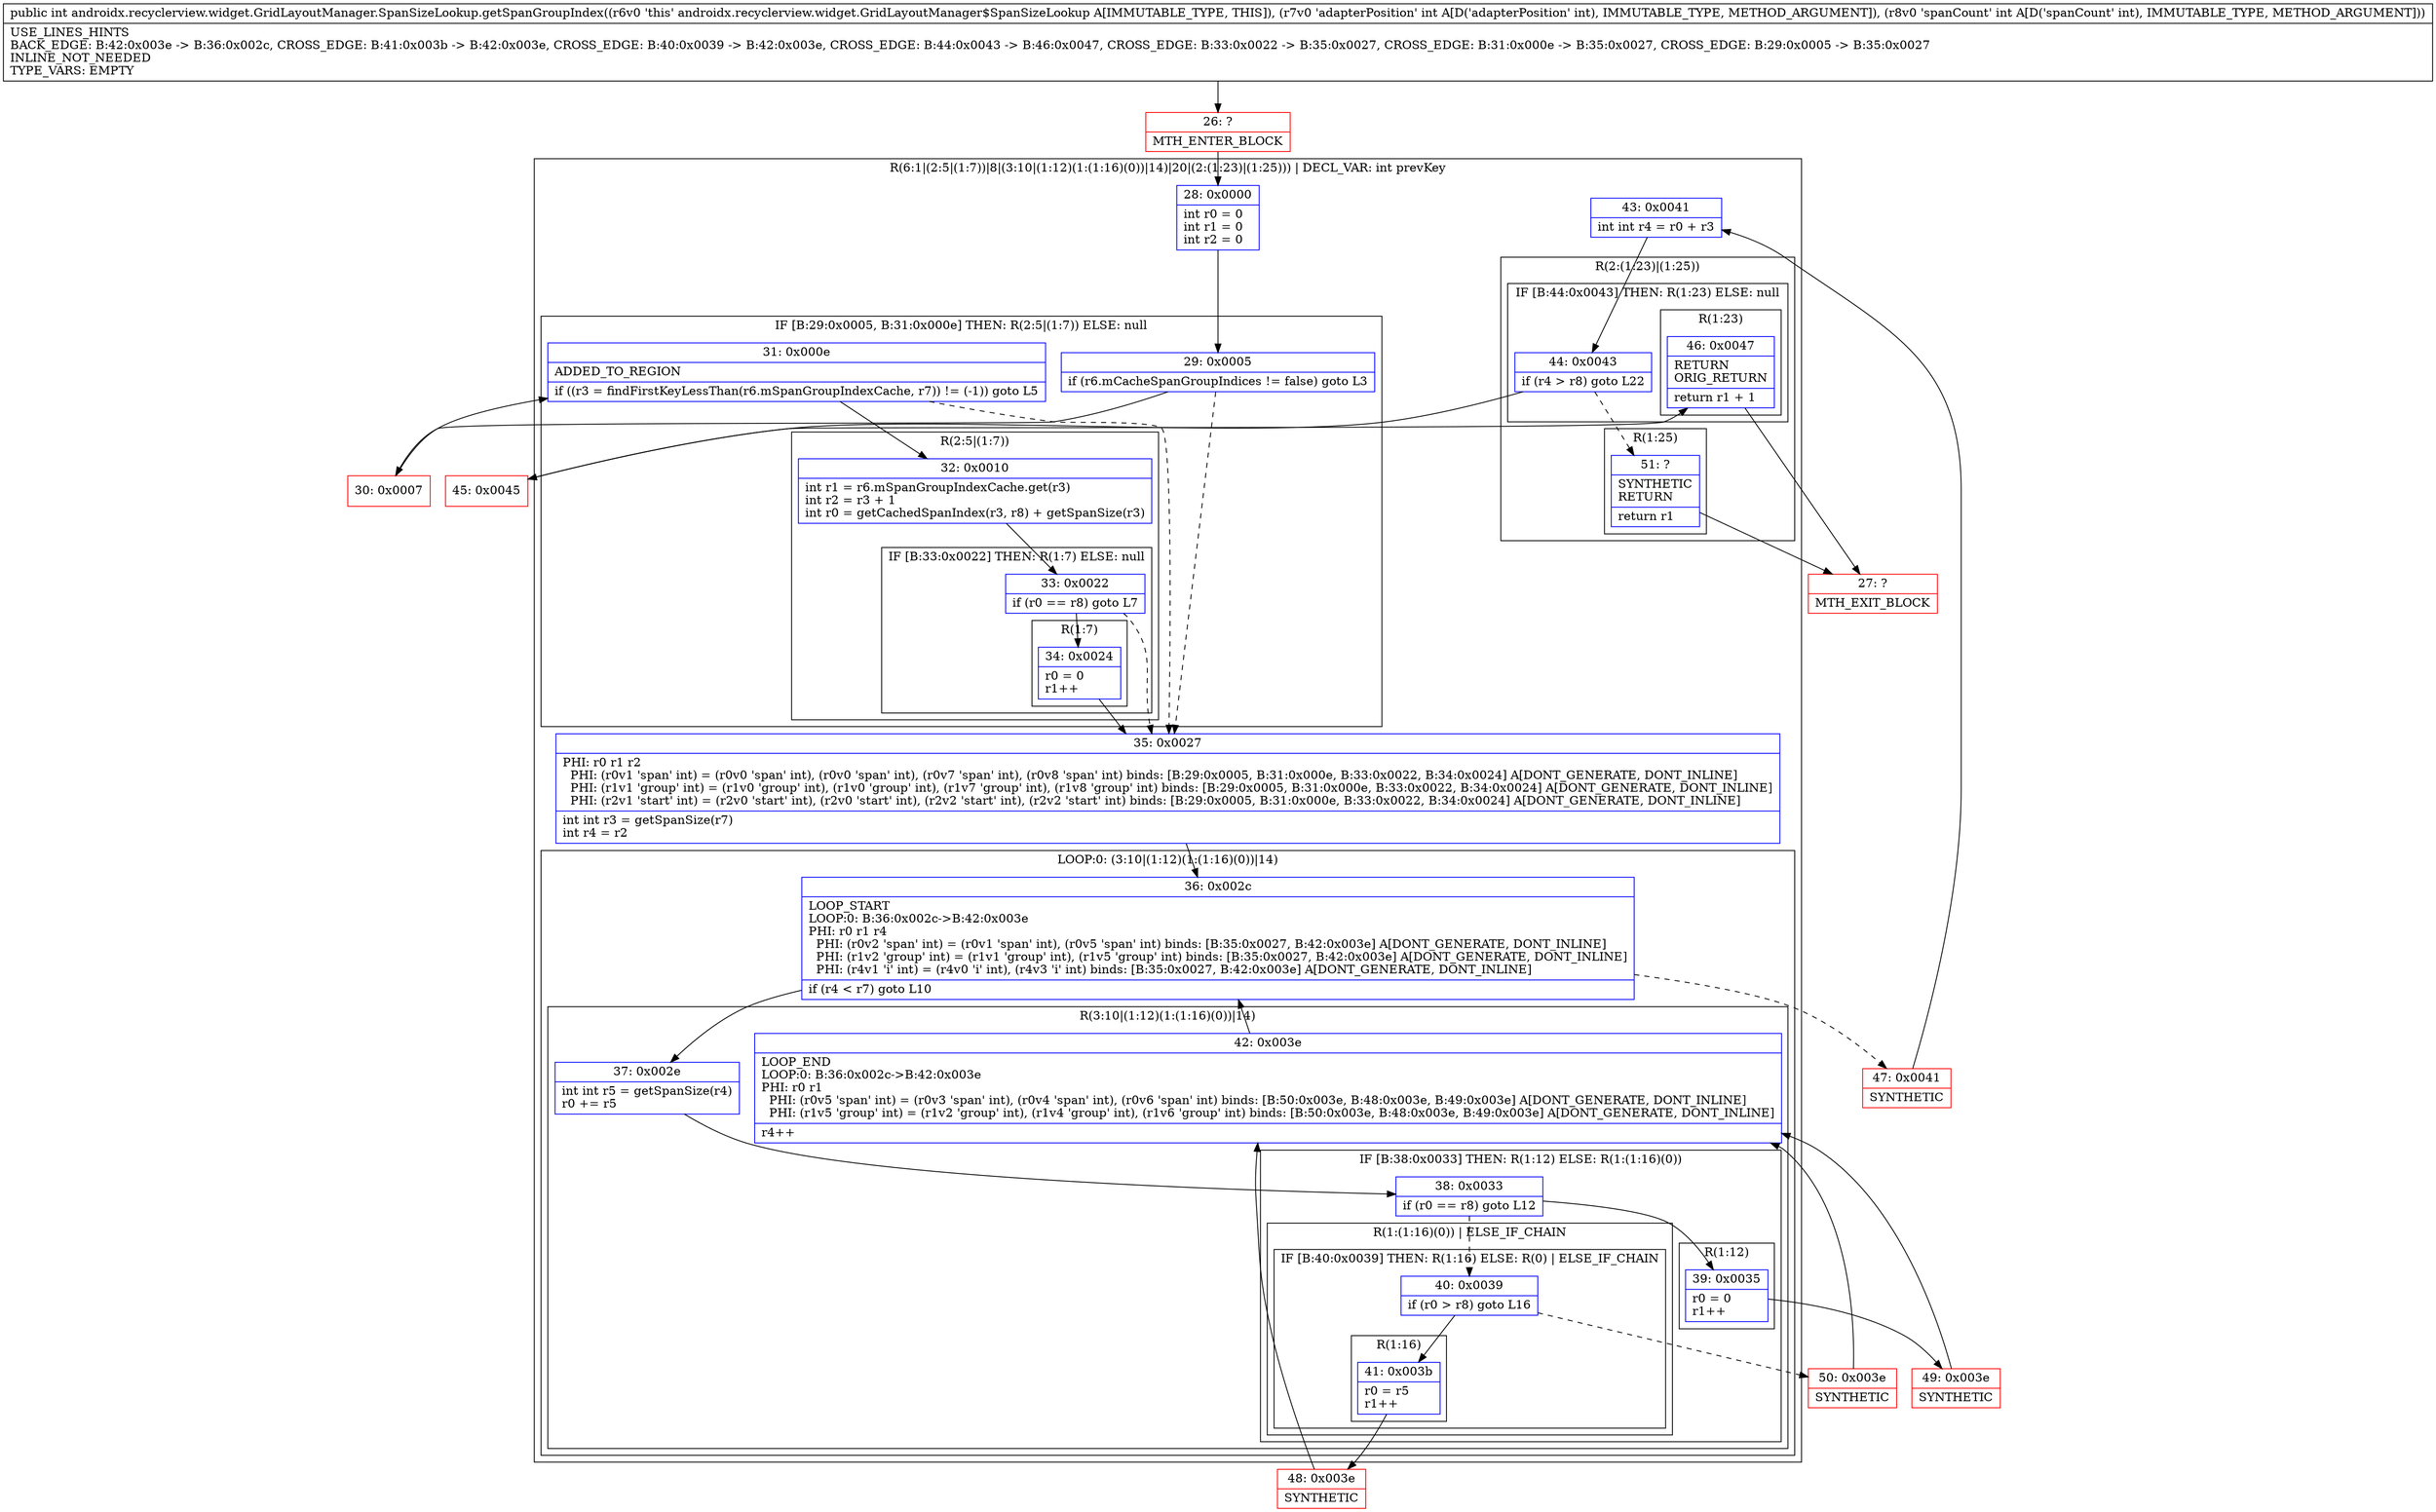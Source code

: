 digraph "CFG forandroidx.recyclerview.widget.GridLayoutManager.SpanSizeLookup.getSpanGroupIndex(II)I" {
subgraph cluster_Region_779867239 {
label = "R(6:1|(2:5|(1:7))|8|(3:10|(1:12)(1:(1:16)(0))|14)|20|(2:(1:23)|(1:25))) | DECL_VAR: int prevKey\l";
node [shape=record,color=blue];
Node_28 [shape=record,label="{28\:\ 0x0000|int r0 = 0\lint r1 = 0\lint r2 = 0\l}"];
subgraph cluster_IfRegion_23505464 {
label = "IF [B:29:0x0005, B:31:0x000e] THEN: R(2:5|(1:7)) ELSE: null";
node [shape=record,color=blue];
Node_29 [shape=record,label="{29\:\ 0x0005|if (r6.mCacheSpanGroupIndices != false) goto L3\l}"];
Node_31 [shape=record,label="{31\:\ 0x000e|ADDED_TO_REGION\l|if ((r3 = findFirstKeyLessThan(r6.mSpanGroupIndexCache, r7)) != (\-1)) goto L5\l}"];
subgraph cluster_Region_849502399 {
label = "R(2:5|(1:7))";
node [shape=record,color=blue];
Node_32 [shape=record,label="{32\:\ 0x0010|int r1 = r6.mSpanGroupIndexCache.get(r3)\lint r2 = r3 + 1\lint r0 = getCachedSpanIndex(r3, r8) + getSpanSize(r3)\l}"];
subgraph cluster_IfRegion_83048981 {
label = "IF [B:33:0x0022] THEN: R(1:7) ELSE: null";
node [shape=record,color=blue];
Node_33 [shape=record,label="{33\:\ 0x0022|if (r0 == r8) goto L7\l}"];
subgraph cluster_Region_732369563 {
label = "R(1:7)";
node [shape=record,color=blue];
Node_34 [shape=record,label="{34\:\ 0x0024|r0 = 0\lr1++\l}"];
}
}
}
}
Node_35 [shape=record,label="{35\:\ 0x0027|PHI: r0 r1 r2 \l  PHI: (r0v1 'span' int) = (r0v0 'span' int), (r0v0 'span' int), (r0v7 'span' int), (r0v8 'span' int) binds: [B:29:0x0005, B:31:0x000e, B:33:0x0022, B:34:0x0024] A[DONT_GENERATE, DONT_INLINE]\l  PHI: (r1v1 'group' int) = (r1v0 'group' int), (r1v0 'group' int), (r1v7 'group' int), (r1v8 'group' int) binds: [B:29:0x0005, B:31:0x000e, B:33:0x0022, B:34:0x0024] A[DONT_GENERATE, DONT_INLINE]\l  PHI: (r2v1 'start' int) = (r2v0 'start' int), (r2v0 'start' int), (r2v2 'start' int), (r2v2 'start' int) binds: [B:29:0x0005, B:31:0x000e, B:33:0x0022, B:34:0x0024] A[DONT_GENERATE, DONT_INLINE]\l|int int r3 = getSpanSize(r7)\lint r4 = r2\l}"];
subgraph cluster_LoopRegion_1261168320 {
label = "LOOP:0: (3:10|(1:12)(1:(1:16)(0))|14)";
node [shape=record,color=blue];
Node_36 [shape=record,label="{36\:\ 0x002c|LOOP_START\lLOOP:0: B:36:0x002c\-\>B:42:0x003e\lPHI: r0 r1 r4 \l  PHI: (r0v2 'span' int) = (r0v1 'span' int), (r0v5 'span' int) binds: [B:35:0x0027, B:42:0x003e] A[DONT_GENERATE, DONT_INLINE]\l  PHI: (r1v2 'group' int) = (r1v1 'group' int), (r1v5 'group' int) binds: [B:35:0x0027, B:42:0x003e] A[DONT_GENERATE, DONT_INLINE]\l  PHI: (r4v1 'i' int) = (r4v0 'i' int), (r4v3 'i' int) binds: [B:35:0x0027, B:42:0x003e] A[DONT_GENERATE, DONT_INLINE]\l|if (r4 \< r7) goto L10\l}"];
subgraph cluster_Region_2086447128 {
label = "R(3:10|(1:12)(1:(1:16)(0))|14)";
node [shape=record,color=blue];
Node_37 [shape=record,label="{37\:\ 0x002e|int int r5 = getSpanSize(r4)\lr0 += r5\l}"];
subgraph cluster_IfRegion_890018364 {
label = "IF [B:38:0x0033] THEN: R(1:12) ELSE: R(1:(1:16)(0))";
node [shape=record,color=blue];
Node_38 [shape=record,label="{38\:\ 0x0033|if (r0 == r8) goto L12\l}"];
subgraph cluster_Region_1116359781 {
label = "R(1:12)";
node [shape=record,color=blue];
Node_39 [shape=record,label="{39\:\ 0x0035|r0 = 0\lr1++\l}"];
}
subgraph cluster_Region_680537083 {
label = "R(1:(1:16)(0)) | ELSE_IF_CHAIN\l";
node [shape=record,color=blue];
subgraph cluster_IfRegion_628425116 {
label = "IF [B:40:0x0039] THEN: R(1:16) ELSE: R(0) | ELSE_IF_CHAIN\l";
node [shape=record,color=blue];
Node_40 [shape=record,label="{40\:\ 0x0039|if (r0 \> r8) goto L16\l}"];
subgraph cluster_Region_691462251 {
label = "R(1:16)";
node [shape=record,color=blue];
Node_41 [shape=record,label="{41\:\ 0x003b|r0 = r5\lr1++\l}"];
}
subgraph cluster_Region_1606420765 {
label = "R(0)";
node [shape=record,color=blue];
}
}
}
}
Node_42 [shape=record,label="{42\:\ 0x003e|LOOP_END\lLOOP:0: B:36:0x002c\-\>B:42:0x003e\lPHI: r0 r1 \l  PHI: (r0v5 'span' int) = (r0v3 'span' int), (r0v4 'span' int), (r0v6 'span' int) binds: [B:50:0x003e, B:48:0x003e, B:49:0x003e] A[DONT_GENERATE, DONT_INLINE]\l  PHI: (r1v5 'group' int) = (r1v2 'group' int), (r1v4 'group' int), (r1v6 'group' int) binds: [B:50:0x003e, B:48:0x003e, B:49:0x003e] A[DONT_GENERATE, DONT_INLINE]\l|r4++\l}"];
}
}
Node_43 [shape=record,label="{43\:\ 0x0041|int int r4 = r0 + r3\l}"];
subgraph cluster_Region_2008182647 {
label = "R(2:(1:23)|(1:25))";
node [shape=record,color=blue];
subgraph cluster_IfRegion_1452629538 {
label = "IF [B:44:0x0043] THEN: R(1:23) ELSE: null";
node [shape=record,color=blue];
Node_44 [shape=record,label="{44\:\ 0x0043|if (r4 \> r8) goto L22\l}"];
subgraph cluster_Region_399754202 {
label = "R(1:23)";
node [shape=record,color=blue];
Node_46 [shape=record,label="{46\:\ 0x0047|RETURN\lORIG_RETURN\l|return r1 + 1\l}"];
}
}
subgraph cluster_Region_1189045862 {
label = "R(1:25)";
node [shape=record,color=blue];
Node_51 [shape=record,label="{51\:\ ?|SYNTHETIC\lRETURN\l|return r1\l}"];
}
}
}
Node_26 [shape=record,color=red,label="{26\:\ ?|MTH_ENTER_BLOCK\l}"];
Node_30 [shape=record,color=red,label="{30\:\ 0x0007}"];
Node_49 [shape=record,color=red,label="{49\:\ 0x003e|SYNTHETIC\l}"];
Node_48 [shape=record,color=red,label="{48\:\ 0x003e|SYNTHETIC\l}"];
Node_50 [shape=record,color=red,label="{50\:\ 0x003e|SYNTHETIC\l}"];
Node_47 [shape=record,color=red,label="{47\:\ 0x0041|SYNTHETIC\l}"];
Node_45 [shape=record,color=red,label="{45\:\ 0x0045}"];
Node_27 [shape=record,color=red,label="{27\:\ ?|MTH_EXIT_BLOCK\l}"];
MethodNode[shape=record,label="{public int androidx.recyclerview.widget.GridLayoutManager.SpanSizeLookup.getSpanGroupIndex((r6v0 'this' androidx.recyclerview.widget.GridLayoutManager$SpanSizeLookup A[IMMUTABLE_TYPE, THIS]), (r7v0 'adapterPosition' int A[D('adapterPosition' int), IMMUTABLE_TYPE, METHOD_ARGUMENT]), (r8v0 'spanCount' int A[D('spanCount' int), IMMUTABLE_TYPE, METHOD_ARGUMENT]))  | USE_LINES_HINTS\lBACK_EDGE: B:42:0x003e \-\> B:36:0x002c, CROSS_EDGE: B:41:0x003b \-\> B:42:0x003e, CROSS_EDGE: B:40:0x0039 \-\> B:42:0x003e, CROSS_EDGE: B:44:0x0043 \-\> B:46:0x0047, CROSS_EDGE: B:33:0x0022 \-\> B:35:0x0027, CROSS_EDGE: B:31:0x000e \-\> B:35:0x0027, CROSS_EDGE: B:29:0x0005 \-\> B:35:0x0027\lINLINE_NOT_NEEDED\lTYPE_VARS: EMPTY\l}"];
MethodNode -> Node_26;Node_28 -> Node_29;
Node_29 -> Node_30;
Node_29 -> Node_35[style=dashed];
Node_31 -> Node_32;
Node_31 -> Node_35[style=dashed];
Node_32 -> Node_33;
Node_33 -> Node_34;
Node_33 -> Node_35[style=dashed];
Node_34 -> Node_35;
Node_35 -> Node_36;
Node_36 -> Node_37;
Node_36 -> Node_47[style=dashed];
Node_37 -> Node_38;
Node_38 -> Node_39;
Node_38 -> Node_40[style=dashed];
Node_39 -> Node_49;
Node_40 -> Node_41;
Node_40 -> Node_50[style=dashed];
Node_41 -> Node_48;
Node_42 -> Node_36;
Node_43 -> Node_44;
Node_44 -> Node_45;
Node_44 -> Node_51[style=dashed];
Node_46 -> Node_27;
Node_51 -> Node_27;
Node_26 -> Node_28;
Node_30 -> Node_31;
Node_49 -> Node_42;
Node_48 -> Node_42;
Node_50 -> Node_42;
Node_47 -> Node_43;
Node_45 -> Node_46;
}

